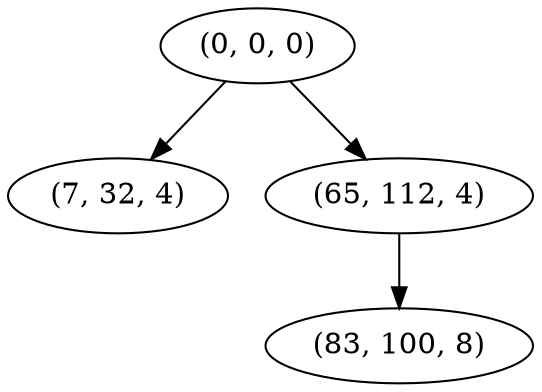 digraph tree {
    "(0, 0, 0)";
    "(7, 32, 4)";
    "(65, 112, 4)";
    "(83, 100, 8)";
    "(0, 0, 0)" -> "(7, 32, 4)";
    "(0, 0, 0)" -> "(65, 112, 4)";
    "(65, 112, 4)" -> "(83, 100, 8)";
}
